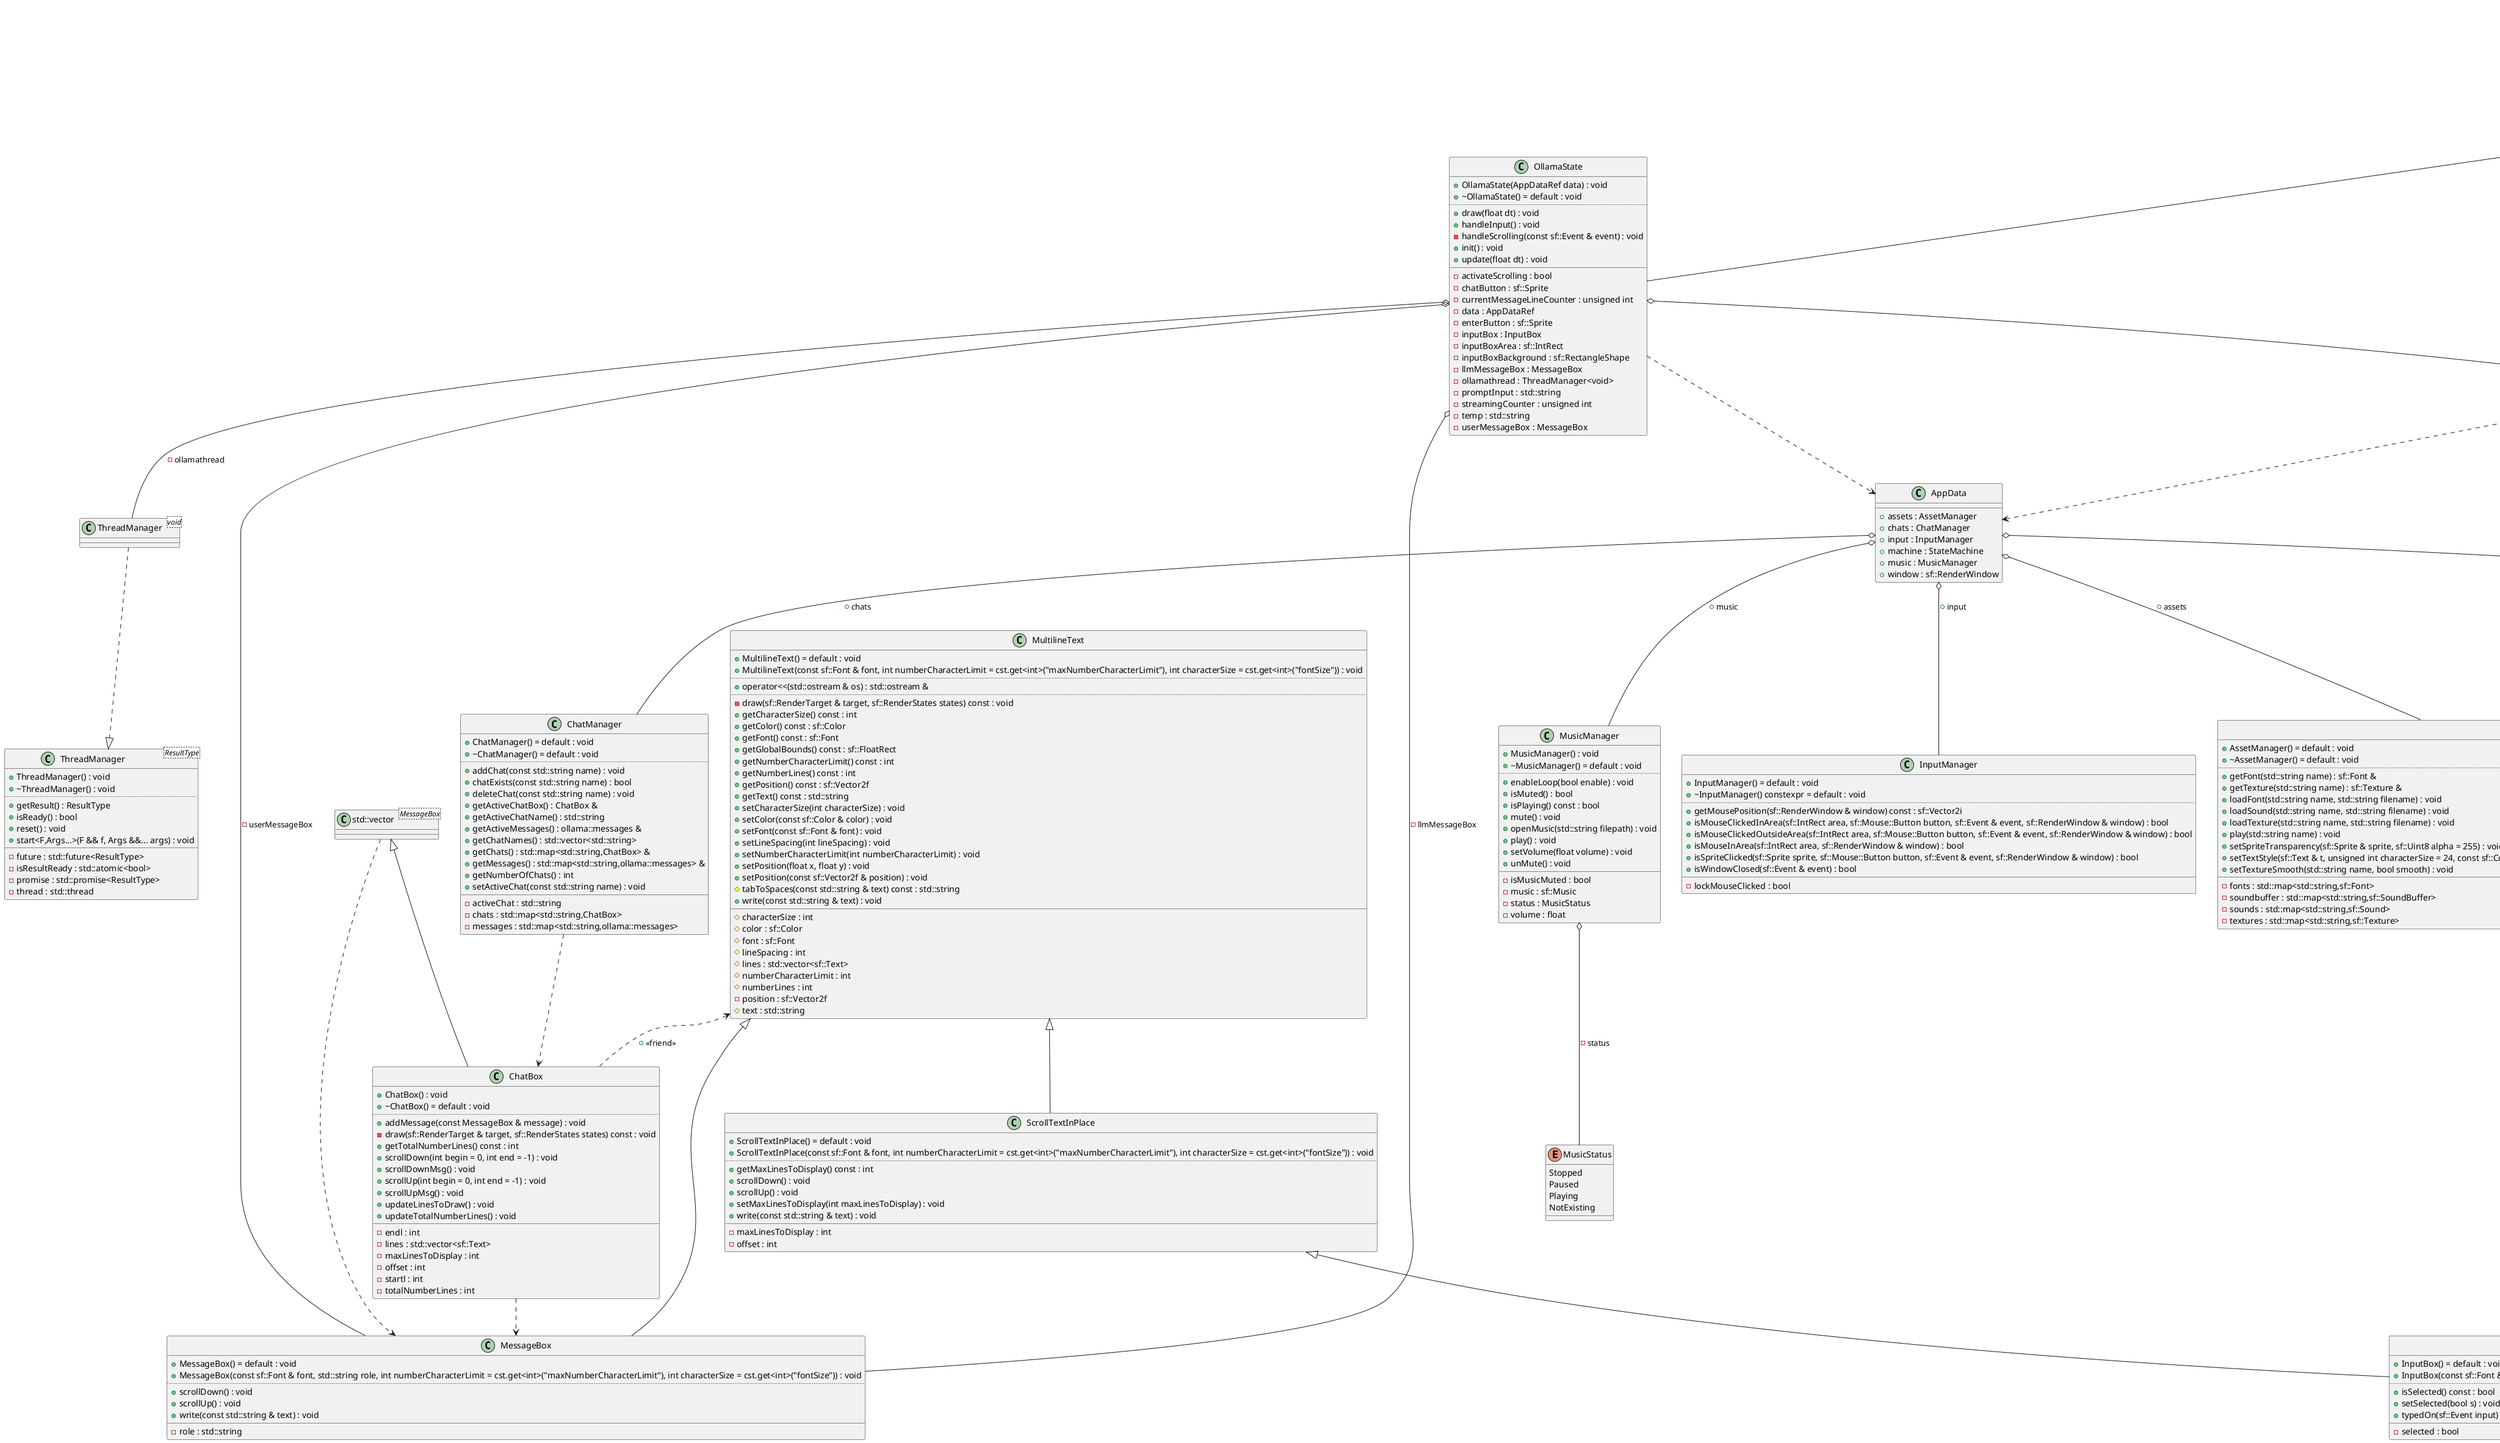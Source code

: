 @startuml
abstract "State" as C_0001914138303902600425
abstract C_0001914138303902600425 {
+State() : void
..
{abstract} +draw(float dt) = 0 : void
{abstract} +handleInput() = 0 : void
{abstract} +init() = 0 : void
+pause() : void
+resume() : void
{abstract} +update(float dt) = 0 : void
__
}
class "std::vector<MessageBox>" as C_0013797594922140478519
class C_0013797594922140478519 {
__
}
class "StateMachine" as C_0013531716651485178890
class C_0013531716651485178890 {
+StateMachine() = default : void
+~StateMachine() = default : void
..
+GetActiveState() : StateRef &
+ProcessStateChanges() : void
+addState(StateRef newState, bool isReplacing = true) : void
+removeState() : void
__
-isadding : bool
-isremoving : bool
-isreplacing : bool
-newstate : StateRef
-states : std::stack<StateRef>
}
class "sf::Vector2<T>" as C_0000025472147750072530
class C_0000025472147750072530 {
__
}
class "AssetManager" as C_0007056669967416308786
class C_0007056669967416308786 {
+AssetManager() = default : void
+~AssetManager() = default : void
..
+getFont(std::string name) : sf::Font &
+getTexture(std::string name) : sf::Texture &
+loadFont(std::string name, std::string filename) : void
+loadSound(std::string name, std::string filename) : void
+loadTexture(std::string name, std::string filename) : void
+play(std::string name) : void
+setSpriteTransparency(sf::Sprite & sprite, sf::Uint8 alpha = 255) : void
+setTextStyle(sf::Text & t, unsigned int characterSize = 24, const sf::Color & color = sf::Color::Black, sf::Uint32 style = sf::Text::Regular, const sf::Color & outlineColor = sf::Color::Black, float outlineThickness = 1.0f) : void
+setTextureSmooth(std::string name, bool smooth) : void
__
-fonts : std::map<std::string,sf::Font>
-soundbuffer : std::map<std::string,sf::SoundBuffer>
-sounds : std::map<std::string,sf::Sound>
-textures : std::map<std::string,sf::Texture>
}
class "nlohmann::adl_serializer" as C_0008758017994193186544
class C_0008758017994193186544 {
{static} +from_json(const json & j, sf::Color & color) : void
{static} +to_json(json & j, const sf::Color & color) : void
__
}
class "nlohmann::adl_serializer<sf::Color,void>" as C_0006027996033599488936
class C_0006027996033599488936 {
{static} +from_json(const json & j, sf::Color & color) : void
{static} +to_json(json & j, const sf::Color & color) : void
__
}
class "nlohmann::adl_serializer<sf::Vector2<T>,void>" as C_0010335427585328718123
class C_0010335427585328718123 {
{static} +from_json(const json & j, sf::Vector2<T> & v) : void
{static} +to_json(json & j, const sf::Vector2<T> & v) : void
__
}
class "Constants" as C_0015731897903105408204
class C_0015731897903105408204 {
+Constants(std::string path) : void
..
+operator[](std::string key) const : std::string
..
+get<T=std::string>(std::string key) const : T
__
-j : json
}
class "MultilineText" as C_0006075958540417117804
class C_0006075958540417117804 {
+MultilineText() = default : void
+MultilineText(const sf::Font & font, int numberCharacterLimit = cst.get<int>("maxNumberCharacterLimit"), int characterSize = cst.get<int>("fontSize")) : void
..
+operator<<(std::ostream & os) : std::ostream &
..
-draw(sf::RenderTarget & target, sf::RenderStates states) const : void
+getCharacterSize() const : int
+getColor() const : sf::Color
+getFont() const : sf::Font
+getGlobalBounds() const : sf::FloatRect
+getNumberCharacterLimit() const : int
+getNumberLines() const : int
+getPosition() const : sf::Vector2f
+getText() const : std::string
+setCharacterSize(int characterSize) : void
+setColor(const sf::Color & color) : void
+setFont(const sf::Font & font) : void
+setLineSpacing(int lineSpacing) : void
+setNumberCharacterLimit(int numberCharacterLimit) : void
+setPosition(float x, float y) : void
+setPosition(const sf::Vector2f & position) : void
#tabToSpaces(const std::string & text) const : std::string
+write(const std::string & text) : void
__
#characterSize : int
#color : sf::Color
#font : sf::Font
#lineSpacing : int
#lines : std::vector<sf::Text>
#numberCharacterLimit : int
#numberLines : int
-position : sf::Vector2f
#text : std::string
}
class "ScrollTextInPlace" as C_0017227335679142879242
class C_0017227335679142879242 {
+ScrollTextInPlace() = default : void
+ScrollTextInPlace(const sf::Font & font, int numberCharacterLimit = cst.get<int>("maxNumberCharacterLimit"), int characterSize = cst.get<int>("fontSize")) : void
..
+getMaxLinesToDisplay() const : int
+scrollDown() : void
+scrollUp() : void
+setMaxLinesToDisplay(int maxLinesToDisplay) : void
+write(const std::string & text) : void
__
-maxLinesToDisplay : int
-offset : int
}
class "InputBox" as C_0006905555226801011843
class C_0006905555226801011843 {
+InputBox() = default : void
+InputBox(const sf::Font & font, int numberCharacterLimit = cst.get<int>("maxNumberCharacterLimit"), int characterSize = cst.get<int>("fontSize")) : void
..
+isSelected() const : bool
+setSelected(bool s) : void
+typedOn(sf::Event input) : void
__
-selected : bool
}
class "MessageBox" as C_0014537214693256561526
class C_0014537214693256561526 {
+MessageBox() = default : void
+MessageBox(const sf::Font & font, std::string role, int numberCharacterLimit = cst.get<int>("maxNumberCharacterLimit"), int characterSize = cst.get<int>("fontSize")) : void
..
+scrollDown() : void
+scrollUp() : void
+write(const std::string & text) : void
__
-role : std::string
}
class "ChatBox" as C_0016724738070354194970
class C_0016724738070354194970 {
+ChatBox() : void
+~ChatBox() = default : void
..
+addMessage(const MessageBox & message) : void
-draw(sf::RenderTarget & target, sf::RenderStates states) const : void
+getTotalNumberLines() const : int
+scrollDown(int begin = 0, int end = -1) : void
+scrollDownMsg() : void
+scrollUp(int begin = 0, int end = -1) : void
+scrollUpMsg() : void
+updateLinesToDraw() : void
+updateTotalNumberLines() : void
__
-endl : int
-lines : std::vector<sf::Text>
-maxLinesToDisplay : int
-offset : int
-startl : int
-totalNumberLines : int
}
class "ChatManager" as C_0014275120282245944757
class C_0014275120282245944757 {
+ChatManager() = default : void
+~ChatManager() = default : void
..
+addChat(const std::string name) : void
+chatExists(const std::string name) : bool
+deleteChat(const std::string name) : void
+getActiveChatBox() : ChatBox &
+getActiveChatName() : std::string
+getActiveMessages() : ollama::messages &
+getChatNames() : std::vector<std::string>
+getChats() : std::map<std::string,ChatBox> &
+getMessages() : std::map<std::string,ollama::messages> &
+getNumberOfChats() : int
+setActiveChat(const std::string name) : void
__
-activeChat : std::string
-chats : std::map<std::string,ChatBox>
-messages : std::map<std::string,ollama::messages>
}
class "InputManager" as C_0011218267209626974551
class C_0011218267209626974551 {
+InputManager() = default : void
+~InputManager() constexpr = default : void
..
+getMousePosition(sf::RenderWindow & window) const : sf::Vector2i
+isMouseClickedInArea(sf::IntRect area, sf::Mouse::Button button, sf::Event & event, sf::RenderWindow & window) : bool
+isMouseClickedOutsideArea(sf::IntRect area, sf::Mouse::Button button, sf::Event & event, sf::RenderWindow & window) : bool
+isMouseInArea(sf::IntRect area, sf::RenderWindow & window) : bool
+isSpriteClicked(sf::Sprite sprite, sf::Mouse::Button button, sf::Event & event, sf::RenderWindow & window) : bool
+isWindowClosed(sf::Event & event) : bool
__
-lockMouseClicked : bool
}
enum "MusicStatus" as C_0008159535231821289035
enum C_0008159535231821289035 {
Stopped
Paused
Playing
NotExisting
}
class "MusicManager" as C_0013018981818162392349
class C_0013018981818162392349 {
+MusicManager() : void
+~MusicManager() = default : void
..
+enableLoop(bool enable) : void
+isMuted() : bool
+isPlaying() const : bool
+mute() : void
+openMusic(std::string filepath) : void
+play() : void
+setVolume(float volume) : void
+unMute() : void
__
-isMusicMuted : bool
-music : sf::Music
-status : MusicStatus
-volume : float
}
class "AppData" as C_0002878685250157375085
class C_0002878685250157375085 {
__
+assets : AssetManager
+chats : ChatManager
+input : InputManager
+machine : StateMachine
+music : MusicManager
+window : sf::RenderWindow
}
class "App" as C_0018282610363821501524
class C_0018282610363821501524 {
+App(int width, int height, std::string title) : void
+~App() : void
..
-run() : void
__
-clock : sf::Clock
-data : AppDataRef
-dt : const float
}
class "ThreadManager<ResultType>" as C_0008931800749696307144
class C_0008931800749696307144 {
+ThreadManager() : void
+~ThreadManager() : void
..
+getResult() : ResultType
+isReady() : bool
+reset() : void
+start<F,Args...>(F && f, Args &&... args) : void
__
-future : std::future<ResultType>
-isResultReady : std::atomic<bool>
-promise : std::promise<ResultType>
-thread : std::thread
}
class "ThreadManager<void>" as C_0002020853330831851796
class C_0002020853330831851796 {
__
}
class "OllamaState" as C_0010767441053444769080
class C_0010767441053444769080 {
+OllamaState(AppDataRef data) : void
+~OllamaState() = default : void
..
+draw(float dt) : void
+handleInput() : void
-handleScrolling(const sf::Event & event) : void
+init() : void
+update(float dt) : void
__
-activateScrolling : bool
-chatButton : sf::Sprite
-currentMessageLineCounter : unsigned int
-data : AppDataRef
-enterButton : sf::Sprite
-inputBox : InputBox
-inputBoxArea : sf::IntRect
-inputBoxBackground : sf::RectangleShape
-llmMessageBox : MessageBox
-ollamathread : ThreadManager<void>
-promptInput : std::string
-streamingCounter : unsigned int
-temp : std::string
-userMessageBox : MessageBox
}
class "ChatSelectionState" as C_0012132415960241293045
class C_0012132415960241293045 {
+ChatSelectionState(AppDataRef data) : void
+~ChatSelectionState() = default : void
..
+chatExists(std::string name) : bool
-deleteChat(std::string name) : void
+draw(float dt) : void
+handleInput() : void
+init() : void
-newChat(std::string name) : void
+update(float dt) : void
__
-convAreas : std::map<std::string,sf::IntRect>
-convBackgrounds : std::map<std::string,sf::RectangleShape>
-conversations : std::map<std::string,InputBox>
-data : AppDataRef
-deleteButtons : std::map<std::string,sf::Sprite>
}
C_0013797594922140478519 ..> C_0014537214693256561526
C_0013531716651485178890 ..> C_0001914138303902600425
C_0006027996033599488936 ..|> C_0008758017994193186544
C_0010335427585328718123 ..> C_0000025472147750072530
C_0010335427585328718123 ..|> C_0008758017994193186544
C_0006075958540417117804 <.. C_0016724738070354194970 : +<<friend>>
C_0006075958540417117804 <|-- C_0017227335679142879242

C_0017227335679142879242 <|-- C_0006905555226801011843

C_0006075958540417117804 <|-- C_0014537214693256561526

C_0016724738070354194970 ..> C_0014537214693256561526
C_0013797594922140478519 <|-- C_0016724738070354194970

C_0014275120282245944757 ..> C_0016724738070354194970
C_0013018981818162392349 o-- C_0008159535231821289035 : -status
C_0002878685250157375085 o-- C_0013531716651485178890 : +machine
C_0002878685250157375085 o-- C_0011218267209626974551 : +input
C_0002878685250157375085 o-- C_0007056669967416308786 : +assets
C_0002878685250157375085 o-- C_0013018981818162392349 : +music
C_0002878685250157375085 o-- C_0014275120282245944757 : +chats
C_0002020853330831851796 ..|> C_0008931800749696307144
C_0010767441053444769080 ..> C_0002878685250157375085
C_0010767441053444769080 o-- C_0006905555226801011843 : -inputBox
C_0010767441053444769080 o-- C_0014537214693256561526 : -userMessageBox
C_0010767441053444769080 o-- C_0014537214693256561526 : -llmMessageBox
C_0010767441053444769080 o-- C_0002020853330831851796 : -ollamathread
C_0001914138303902600425 <|-- C_0010767441053444769080

C_0012132415960241293045 ..> C_0002878685250157375085
C_0001914138303902600425 <|-- C_0012132415960241293045


'Generated with clang-uml, version 0.5.6
'LLVM version clang version 19.1.5 (Fedora 19.1.5-1.fc41)
@enduml
